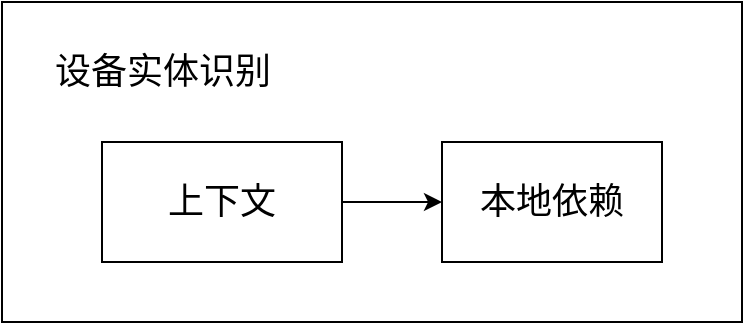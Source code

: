 <mxfile version="15.6.8" type="github">
  <diagram id="MpX9gvZ1_rtwpOwJHznI" name="第 1 页">
    <mxGraphModel dx="1422" dy="871" grid="1" gridSize="10" guides="1" tooltips="1" connect="1" arrows="1" fold="1" page="1" pageScale="1" pageWidth="827" pageHeight="1169" math="0" shadow="0">
      <root>
        <mxCell id="0" />
        <mxCell id="1" parent="0" />
        <mxCell id="SNSrw8g57S1mAD18resI-10" value="" style="rounded=0;whiteSpace=wrap;html=1;fontSize=18;" vertex="1" parent="1">
          <mxGeometry x="210" y="430" width="370" height="160" as="geometry" />
        </mxCell>
        <mxCell id="SNSrw8g57S1mAD18resI-9" value="本地依赖" style="rounded=0;whiteSpace=wrap;html=1;fontSize=18;" vertex="1" parent="1">
          <mxGeometry x="430" y="500" width="110" height="60" as="geometry" />
        </mxCell>
        <mxCell id="SNSrw8g57S1mAD18resI-12" value="设备实体识别" style="text;html=1;align=center;verticalAlign=middle;resizable=0;points=[];autosize=1;strokeColor=none;fillColor=none;fontSize=18;" vertex="1" parent="1">
          <mxGeometry x="230" y="450" width="120" height="30" as="geometry" />
        </mxCell>
        <mxCell id="SNSrw8g57S1mAD18resI-17" value="" style="edgeStyle=orthogonalEdgeStyle;rounded=0;orthogonalLoop=1;jettySize=auto;html=1;fontSize=18;" edge="1" parent="1" source="SNSrw8g57S1mAD18resI-16" target="SNSrw8g57S1mAD18resI-9">
          <mxGeometry relative="1" as="geometry" />
        </mxCell>
        <mxCell id="SNSrw8g57S1mAD18resI-16" value="上下文" style="rounded=0;whiteSpace=wrap;html=1;fontSize=18;" vertex="1" parent="1">
          <mxGeometry x="260" y="500" width="120" height="60" as="geometry" />
        </mxCell>
      </root>
    </mxGraphModel>
  </diagram>
</mxfile>
